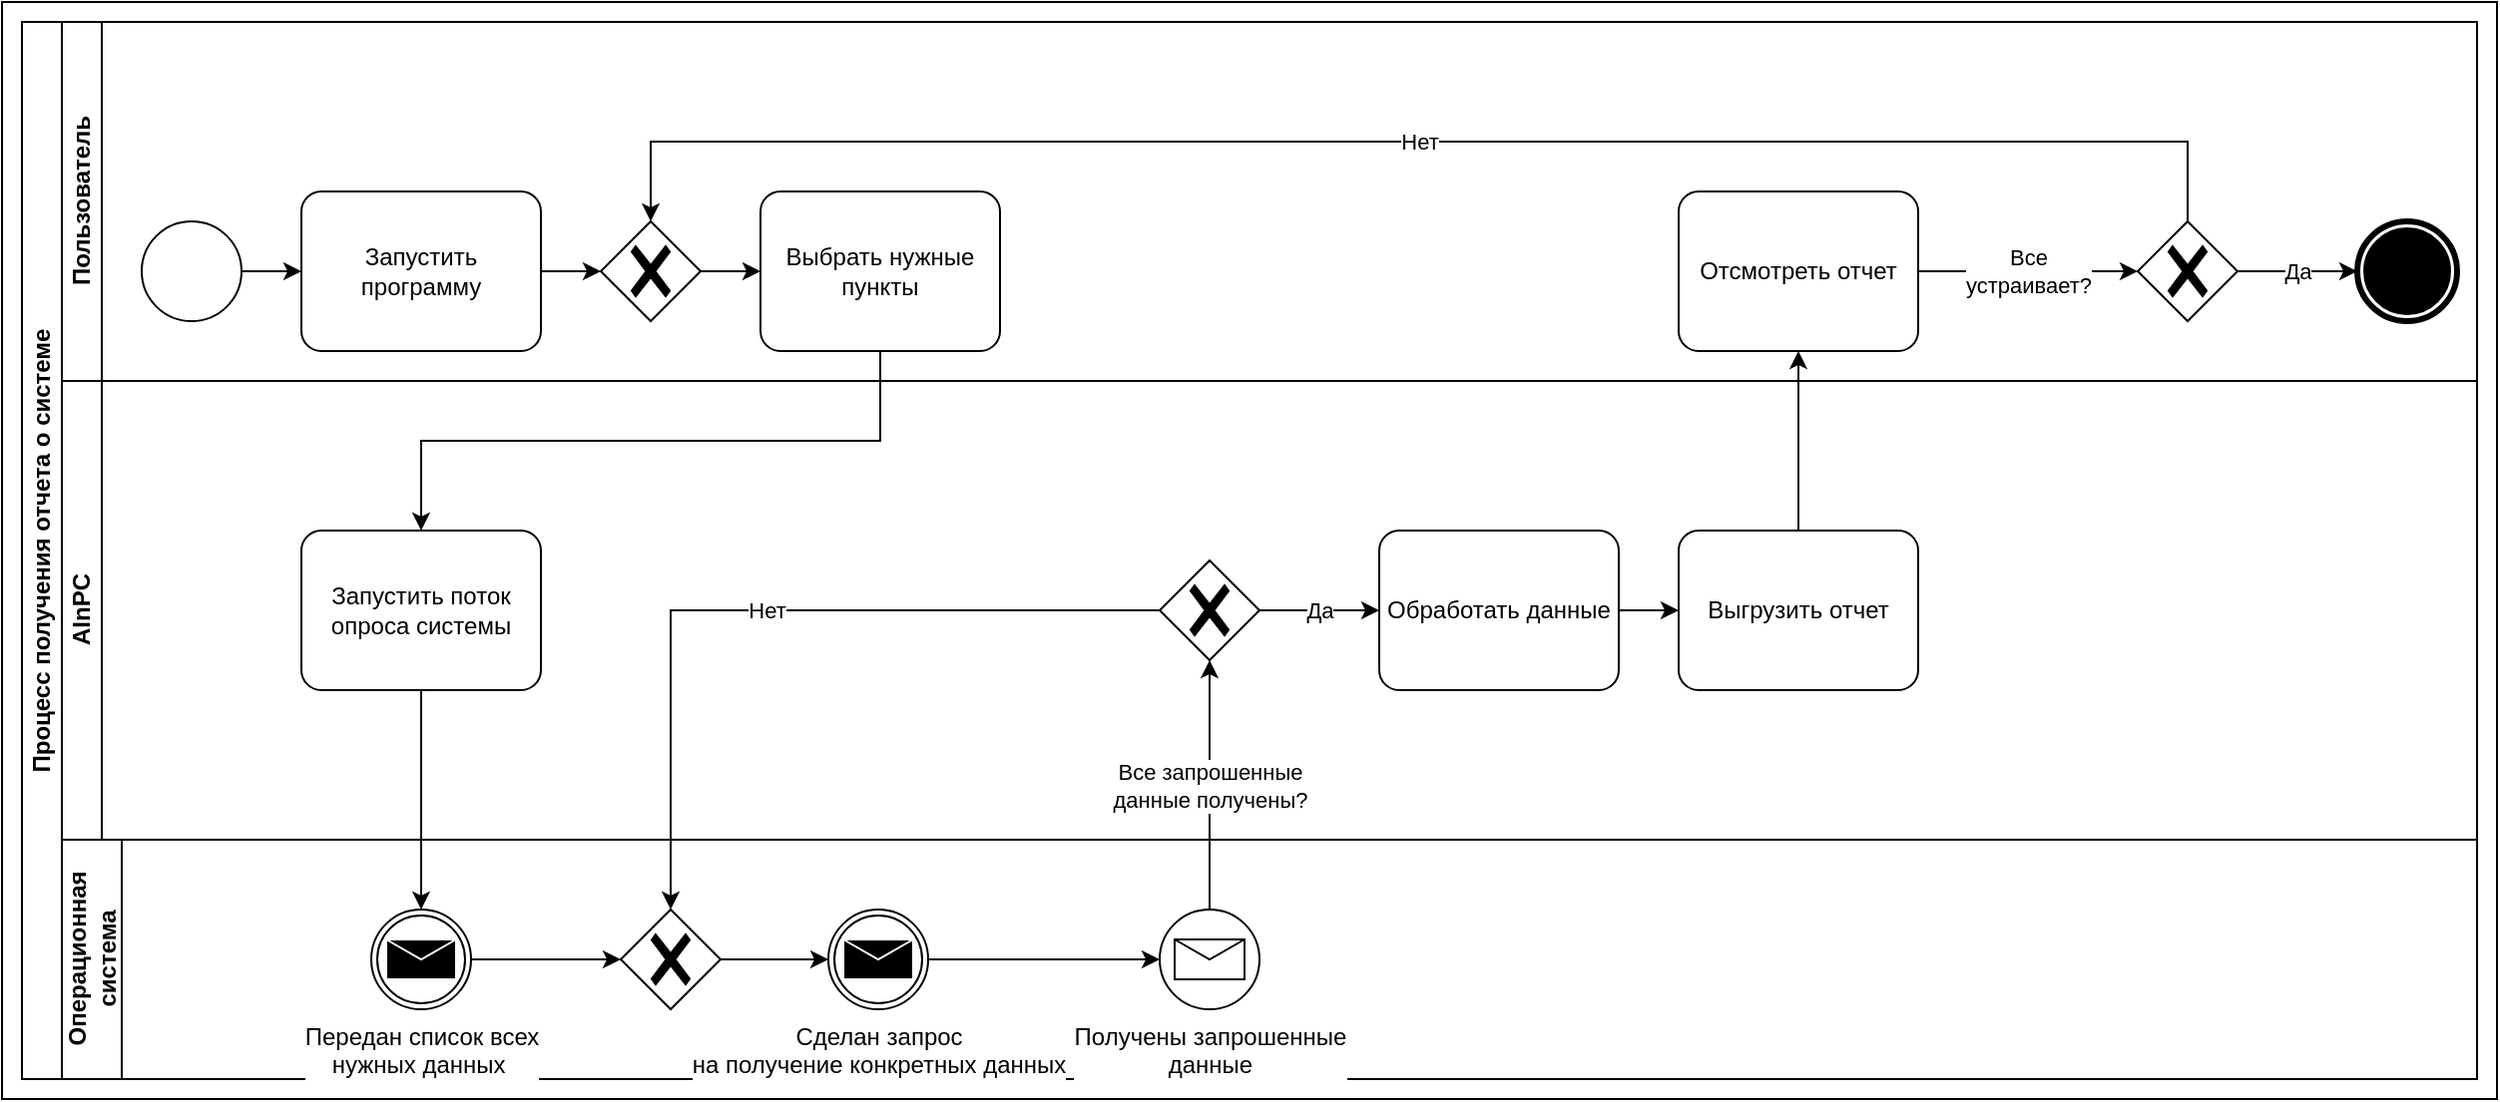 <mxfile version="23.1.5" type="device">
  <diagram name="Страница — 1" id="ldbGfHZ0eZPmSLidIe8T">
    <mxGraphModel dx="1710" dy="1153" grid="1" gridSize="10" guides="1" tooltips="1" connect="1" arrows="1" fold="1" page="1" pageScale="1" pageWidth="827" pageHeight="1169" math="0" shadow="0">
      <root>
        <mxCell id="0" />
        <mxCell id="1" parent="0" />
        <mxCell id="xImVlEGAfn_o48DZk_ja-41" value="" style="rounded=0;whiteSpace=wrap;html=1;" vertex="1" parent="1">
          <mxGeometry width="1250" height="550" as="geometry" />
        </mxCell>
        <mxCell id="xImVlEGAfn_o48DZk_ja-1" value="Процесс получения отчета о системе" style="swimlane;html=1;childLayout=stackLayout;resizeParent=1;resizeParentMax=0;horizontal=0;startSize=20;horizontalStack=0;whiteSpace=wrap;" vertex="1" parent="1">
          <mxGeometry x="10" y="10" width="1230" height="530" as="geometry" />
        </mxCell>
        <mxCell id="xImVlEGAfn_o48DZk_ja-2" value="Пользователь" style="swimlane;html=1;startSize=20;horizontal=0;" vertex="1" parent="xImVlEGAfn_o48DZk_ja-1">
          <mxGeometry x="20" width="1210" height="180" as="geometry" />
        </mxCell>
        <mxCell id="xImVlEGAfn_o48DZk_ja-9" style="edgeStyle=orthogonalEdgeStyle;rounded=0;orthogonalLoop=1;jettySize=auto;html=1;" edge="1" parent="xImVlEGAfn_o48DZk_ja-2" source="xImVlEGAfn_o48DZk_ja-5" target="xImVlEGAfn_o48DZk_ja-6">
          <mxGeometry relative="1" as="geometry" />
        </mxCell>
        <mxCell id="xImVlEGAfn_o48DZk_ja-5" value="" style="points=[[0.145,0.145,0],[0.5,0,0],[0.855,0.145,0],[1,0.5,0],[0.855,0.855,0],[0.5,1,0],[0.145,0.855,0],[0,0.5,0]];shape=mxgraph.bpmn.event;html=1;verticalLabelPosition=bottom;labelBackgroundColor=#ffffff;verticalAlign=top;align=center;perimeter=ellipsePerimeter;outlineConnect=0;aspect=fixed;outline=standard;symbol=general;" vertex="1" parent="xImVlEGAfn_o48DZk_ja-2">
          <mxGeometry x="40" y="100" width="50" height="50" as="geometry" />
        </mxCell>
        <mxCell id="xImVlEGAfn_o48DZk_ja-88" style="edgeStyle=orthogonalEdgeStyle;rounded=0;orthogonalLoop=1;jettySize=auto;html=1;" edge="1" parent="xImVlEGAfn_o48DZk_ja-2" source="xImVlEGAfn_o48DZk_ja-6" target="xImVlEGAfn_o48DZk_ja-87">
          <mxGeometry relative="1" as="geometry" />
        </mxCell>
        <mxCell id="xImVlEGAfn_o48DZk_ja-6" value="Запустить программу" style="points=[[0.25,0,0],[0.5,0,0],[0.75,0,0],[1,0.25,0],[1,0.5,0],[1,0.75,0],[0.75,1,0],[0.5,1,0],[0.25,1,0],[0,0.75,0],[0,0.5,0],[0,0.25,0]];shape=mxgraph.bpmn.task;whiteSpace=wrap;rectStyle=rounded;size=10;html=1;container=1;expand=0;collapsible=0;taskMarker=abstract;" vertex="1" parent="xImVlEGAfn_o48DZk_ja-2">
          <mxGeometry x="120" y="85" width="120" height="80" as="geometry" />
        </mxCell>
        <mxCell id="xImVlEGAfn_o48DZk_ja-20" value="" style="points=[[0.145,0.145,0],[0.5,0,0],[0.855,0.145,0],[1,0.5,0],[0.855,0.855,0],[0.5,1,0],[0.145,0.855,0],[0,0.5,0]];shape=mxgraph.bpmn.event;html=1;verticalLabelPosition=bottom;labelBackgroundColor=#ffffff;verticalAlign=top;align=center;perimeter=ellipsePerimeter;outlineConnect=0;aspect=fixed;outline=end;symbol=terminate;" vertex="1" parent="xImVlEGAfn_o48DZk_ja-2">
          <mxGeometry x="1150" y="100" width="50" height="50" as="geometry" />
        </mxCell>
        <mxCell id="xImVlEGAfn_o48DZk_ja-73" value="Выбрать нужные пункты" style="points=[[0.25,0,0],[0.5,0,0],[0.75,0,0],[1,0.25,0],[1,0.5,0],[1,0.75,0],[0.75,1,0],[0.5,1,0],[0.25,1,0],[0,0.75,0],[0,0.5,0],[0,0.25,0]];shape=mxgraph.bpmn.task;whiteSpace=wrap;rectStyle=rounded;size=10;html=1;container=1;expand=0;collapsible=0;taskMarker=abstract;" vertex="1" parent="xImVlEGAfn_o48DZk_ja-2">
          <mxGeometry x="350" y="85" width="120" height="80" as="geometry" />
        </mxCell>
        <mxCell id="xImVlEGAfn_o48DZk_ja-86" value="Все&lt;br&gt;устраивает?" style="edgeStyle=orthogonalEdgeStyle;rounded=0;orthogonalLoop=1;jettySize=auto;html=1;" edge="1" parent="xImVlEGAfn_o48DZk_ja-2" source="xImVlEGAfn_o48DZk_ja-82" target="xImVlEGAfn_o48DZk_ja-85">
          <mxGeometry relative="1" as="geometry" />
        </mxCell>
        <mxCell id="xImVlEGAfn_o48DZk_ja-82" value="Отсмотреть отчет" style="points=[[0.25,0,0],[0.5,0,0],[0.75,0,0],[1,0.25,0],[1,0.5,0],[1,0.75,0],[0.75,1,0],[0.5,1,0],[0.25,1,0],[0,0.75,0],[0,0.5,0],[0,0.25,0]];shape=mxgraph.bpmn.task;whiteSpace=wrap;rectStyle=rounded;size=10;html=1;container=1;expand=0;collapsible=0;taskMarker=abstract;" vertex="1" parent="xImVlEGAfn_o48DZk_ja-2">
          <mxGeometry x="810" y="85" width="120" height="80" as="geometry" />
        </mxCell>
        <mxCell id="xImVlEGAfn_o48DZk_ja-91" value="Да" style="edgeStyle=orthogonalEdgeStyle;rounded=0;orthogonalLoop=1;jettySize=auto;html=1;" edge="1" parent="xImVlEGAfn_o48DZk_ja-2" source="xImVlEGAfn_o48DZk_ja-85" target="xImVlEGAfn_o48DZk_ja-20">
          <mxGeometry relative="1" as="geometry" />
        </mxCell>
        <mxCell id="xImVlEGAfn_o48DZk_ja-85" value="" style="points=[[0.25,0.25,0],[0.5,0,0],[0.75,0.25,0],[1,0.5,0],[0.75,0.75,0],[0.5,1,0],[0.25,0.75,0],[0,0.5,0]];shape=mxgraph.bpmn.gateway2;html=1;verticalLabelPosition=bottom;labelBackgroundColor=#ffffff;verticalAlign=top;align=center;perimeter=rhombusPerimeter;outlineConnect=0;outline=none;symbol=none;gwType=exclusive;" vertex="1" parent="xImVlEGAfn_o48DZk_ja-2">
          <mxGeometry x="1040" y="100" width="50" height="50" as="geometry" />
        </mxCell>
        <mxCell id="xImVlEGAfn_o48DZk_ja-89" style="edgeStyle=orthogonalEdgeStyle;rounded=0;orthogonalLoop=1;jettySize=auto;html=1;" edge="1" parent="xImVlEGAfn_o48DZk_ja-2" source="xImVlEGAfn_o48DZk_ja-87" target="xImVlEGAfn_o48DZk_ja-73">
          <mxGeometry relative="1" as="geometry" />
        </mxCell>
        <mxCell id="xImVlEGAfn_o48DZk_ja-87" value="" style="points=[[0.25,0.25,0],[0.5,0,0],[0.75,0.25,0],[1,0.5,0],[0.75,0.75,0],[0.5,1,0],[0.25,0.75,0],[0,0.5,0]];shape=mxgraph.bpmn.gateway2;html=1;verticalLabelPosition=bottom;labelBackgroundColor=#ffffff;verticalAlign=top;align=center;perimeter=rhombusPerimeter;outlineConnect=0;outline=none;symbol=none;gwType=exclusive;" vertex="1" parent="xImVlEGAfn_o48DZk_ja-2">
          <mxGeometry x="270" y="100" width="50" height="50" as="geometry" />
        </mxCell>
        <mxCell id="xImVlEGAfn_o48DZk_ja-90" value="Нет" style="edgeStyle=orthogonalEdgeStyle;rounded=0;orthogonalLoop=1;jettySize=auto;html=1;entryX=0.5;entryY=0;entryDx=0;entryDy=0;entryPerimeter=0;exitX=0.5;exitY=0;exitDx=0;exitDy=0;exitPerimeter=0;" edge="1" parent="xImVlEGAfn_o48DZk_ja-2" source="xImVlEGAfn_o48DZk_ja-85" target="xImVlEGAfn_o48DZk_ja-87">
          <mxGeometry relative="1" as="geometry">
            <Array as="points">
              <mxPoint x="1065" y="60" />
              <mxPoint x="295" y="60" />
            </Array>
          </mxGeometry>
        </mxCell>
        <mxCell id="xImVlEGAfn_o48DZk_ja-3" value="AInPC" style="swimlane;html=1;startSize=20;horizontal=0;" vertex="1" parent="xImVlEGAfn_o48DZk_ja-1">
          <mxGeometry x="20" y="180" width="1210" height="230" as="geometry" />
        </mxCell>
        <mxCell id="xImVlEGAfn_o48DZk_ja-79" value="Да" style="edgeStyle=orthogonalEdgeStyle;rounded=0;orthogonalLoop=1;jettySize=auto;html=1;" edge="1" parent="xImVlEGAfn_o48DZk_ja-3" source="xImVlEGAfn_o48DZk_ja-59" target="xImVlEGAfn_o48DZk_ja-76">
          <mxGeometry relative="1" as="geometry" />
        </mxCell>
        <mxCell id="xImVlEGAfn_o48DZk_ja-59" value="" style="points=[[0.25,0.25,0],[0.5,0,0],[0.75,0.25,0],[1,0.5,0],[0.75,0.75,0],[0.5,1,0],[0.25,0.75,0],[0,0.5,0]];shape=mxgraph.bpmn.gateway2;html=1;verticalLabelPosition=bottom;labelBackgroundColor=#ffffff;verticalAlign=top;align=center;perimeter=rhombusPerimeter;outlineConnect=0;outline=none;symbol=none;gwType=exclusive;" vertex="1" parent="xImVlEGAfn_o48DZk_ja-3">
          <mxGeometry x="550" y="90" width="50" height="50" as="geometry" />
        </mxCell>
        <mxCell id="xImVlEGAfn_o48DZk_ja-67" value="Запустить поток опроса системы" style="points=[[0.25,0,0],[0.5,0,0],[0.75,0,0],[1,0.25,0],[1,0.5,0],[1,0.75,0],[0.75,1,0],[0.5,1,0],[0.25,1,0],[0,0.75,0],[0,0.5,0],[0,0.25,0]];shape=mxgraph.bpmn.task;whiteSpace=wrap;rectStyle=rounded;size=10;html=1;container=1;expand=0;collapsible=0;taskMarker=abstract;" vertex="1" parent="xImVlEGAfn_o48DZk_ja-3">
          <mxGeometry x="120" y="75" width="120" height="80" as="geometry" />
        </mxCell>
        <mxCell id="xImVlEGAfn_o48DZk_ja-81" style="edgeStyle=orthogonalEdgeStyle;rounded=0;orthogonalLoop=1;jettySize=auto;html=1;" edge="1" parent="xImVlEGAfn_o48DZk_ja-3" source="xImVlEGAfn_o48DZk_ja-76" target="xImVlEGAfn_o48DZk_ja-80">
          <mxGeometry relative="1" as="geometry" />
        </mxCell>
        <mxCell id="xImVlEGAfn_o48DZk_ja-76" value="Обработать данные" style="points=[[0.25,0,0],[0.5,0,0],[0.75,0,0],[1,0.25,0],[1,0.5,0],[1,0.75,0],[0.75,1,0],[0.5,1,0],[0.25,1,0],[0,0.75,0],[0,0.5,0],[0,0.25,0]];shape=mxgraph.bpmn.task;whiteSpace=wrap;rectStyle=rounded;size=10;html=1;container=1;expand=0;collapsible=0;taskMarker=abstract;" vertex="1" parent="xImVlEGAfn_o48DZk_ja-3">
          <mxGeometry x="660" y="75" width="120" height="80" as="geometry" />
        </mxCell>
        <mxCell id="xImVlEGAfn_o48DZk_ja-80" value="Выгрузить отчет" style="points=[[0.25,0,0],[0.5,0,0],[0.75,0,0],[1,0.25,0],[1,0.5,0],[1,0.75,0],[0.75,1,0],[0.5,1,0],[0.25,1,0],[0,0.75,0],[0,0.5,0],[0,0.25,0]];shape=mxgraph.bpmn.task;whiteSpace=wrap;rectStyle=rounded;size=10;html=1;container=1;expand=0;collapsible=0;taskMarker=abstract;" vertex="1" parent="xImVlEGAfn_o48DZk_ja-3">
          <mxGeometry x="810" y="75" width="120" height="80" as="geometry" />
        </mxCell>
        <mxCell id="xImVlEGAfn_o48DZk_ja-4" value="Операционная&lt;br&gt;система" style="swimlane;html=1;startSize=30;horizontal=0;" vertex="1" parent="xImVlEGAfn_o48DZk_ja-1">
          <mxGeometry x="20" y="410" width="1210" height="120" as="geometry" />
        </mxCell>
        <mxCell id="xImVlEGAfn_o48DZk_ja-63" style="edgeStyle=orthogonalEdgeStyle;rounded=0;orthogonalLoop=1;jettySize=auto;html=1;" edge="1" parent="xImVlEGAfn_o48DZk_ja-4" source="xImVlEGAfn_o48DZk_ja-55" target="xImVlEGAfn_o48DZk_ja-62">
          <mxGeometry relative="1" as="geometry" />
        </mxCell>
        <mxCell id="xImVlEGAfn_o48DZk_ja-55" value="" style="points=[[0.25,0.25,0],[0.5,0,0],[0.75,0.25,0],[1,0.5,0],[0.75,0.75,0],[0.5,1,0],[0.25,0.75,0],[0,0.5,0]];shape=mxgraph.bpmn.gateway2;html=1;verticalLabelPosition=bottom;labelBackgroundColor=#ffffff;verticalAlign=top;align=center;perimeter=rhombusPerimeter;outlineConnect=0;outline=none;symbol=none;gwType=exclusive;" vertex="1" parent="xImVlEGAfn_o48DZk_ja-4">
          <mxGeometry x="280" y="35" width="50" height="50" as="geometry" />
        </mxCell>
        <mxCell id="xImVlEGAfn_o48DZk_ja-57" value="Получены запрошенные&lt;br&gt;данные" style="points=[[0.145,0.145,0],[0.5,0,0],[0.855,0.145,0],[1,0.5,0],[0.855,0.855,0],[0.5,1,0],[0.145,0.855,0],[0,0.5,0]];shape=mxgraph.bpmn.event;html=1;verticalLabelPosition=bottom;labelBackgroundColor=#ffffff;verticalAlign=top;align=center;perimeter=ellipsePerimeter;outlineConnect=0;aspect=fixed;outline=standard;symbol=message;" vertex="1" parent="xImVlEGAfn_o48DZk_ja-4">
          <mxGeometry x="550" y="35" width="50" height="50" as="geometry" />
        </mxCell>
        <mxCell id="xImVlEGAfn_o48DZk_ja-64" style="edgeStyle=orthogonalEdgeStyle;rounded=0;orthogonalLoop=1;jettySize=auto;html=1;" edge="1" parent="xImVlEGAfn_o48DZk_ja-4" source="xImVlEGAfn_o48DZk_ja-62" target="xImVlEGAfn_o48DZk_ja-57">
          <mxGeometry relative="1" as="geometry" />
        </mxCell>
        <mxCell id="xImVlEGAfn_o48DZk_ja-62" value="Сделан запрос&lt;br&gt;на получение конкретных данных" style="points=[[0.145,0.145,0],[0.5,0,0],[0.855,0.145,0],[1,0.5,0],[0.855,0.855,0],[0.5,1,0],[0.145,0.855,0],[0,0.5,0]];shape=mxgraph.bpmn.event;html=1;verticalLabelPosition=bottom;labelBackgroundColor=#ffffff;verticalAlign=top;align=center;perimeter=ellipsePerimeter;outlineConnect=0;aspect=fixed;outline=throwing;symbol=message;" vertex="1" parent="xImVlEGAfn_o48DZk_ja-4">
          <mxGeometry x="384" y="35" width="50" height="50" as="geometry" />
        </mxCell>
        <mxCell id="xImVlEGAfn_o48DZk_ja-72" style="edgeStyle=orthogonalEdgeStyle;rounded=0;orthogonalLoop=1;jettySize=auto;html=1;" edge="1" parent="xImVlEGAfn_o48DZk_ja-4" source="xImVlEGAfn_o48DZk_ja-70" target="xImVlEGAfn_o48DZk_ja-55">
          <mxGeometry relative="1" as="geometry" />
        </mxCell>
        <mxCell id="xImVlEGAfn_o48DZk_ja-70" value="Передан список всех&lt;br&gt;нужных данных&amp;nbsp;" style="points=[[0.145,0.145,0],[0.5,0,0],[0.855,0.145,0],[1,0.5,0],[0.855,0.855,0],[0.5,1,0],[0.145,0.855,0],[0,0.5,0]];shape=mxgraph.bpmn.event;html=1;verticalLabelPosition=bottom;labelBackgroundColor=#ffffff;verticalAlign=top;align=center;perimeter=ellipsePerimeter;outlineConnect=0;aspect=fixed;outline=throwing;symbol=message;" vertex="1" parent="xImVlEGAfn_o48DZk_ja-4">
          <mxGeometry x="155" y="35" width="50" height="50" as="geometry" />
        </mxCell>
        <mxCell id="xImVlEGAfn_o48DZk_ja-60" value="Все запрошенные&lt;br&gt;данные получены?" style="edgeStyle=orthogonalEdgeStyle;rounded=0;orthogonalLoop=1;jettySize=auto;html=1;" edge="1" parent="xImVlEGAfn_o48DZk_ja-1" source="xImVlEGAfn_o48DZk_ja-57" target="xImVlEGAfn_o48DZk_ja-59">
          <mxGeometry relative="1" as="geometry" />
        </mxCell>
        <mxCell id="xImVlEGAfn_o48DZk_ja-61" value="Нет" style="edgeStyle=orthogonalEdgeStyle;rounded=0;orthogonalLoop=1;jettySize=auto;html=1;" edge="1" parent="xImVlEGAfn_o48DZk_ja-1" source="xImVlEGAfn_o48DZk_ja-59" target="xImVlEGAfn_o48DZk_ja-55">
          <mxGeometry relative="1" as="geometry" />
        </mxCell>
        <mxCell id="xImVlEGAfn_o48DZk_ja-71" style="edgeStyle=orthogonalEdgeStyle;rounded=0;orthogonalLoop=1;jettySize=auto;html=1;" edge="1" parent="xImVlEGAfn_o48DZk_ja-1" source="xImVlEGAfn_o48DZk_ja-67" target="xImVlEGAfn_o48DZk_ja-70">
          <mxGeometry relative="1" as="geometry" />
        </mxCell>
        <mxCell id="xImVlEGAfn_o48DZk_ja-75" style="edgeStyle=orthogonalEdgeStyle;rounded=0;orthogonalLoop=1;jettySize=auto;html=1;exitX=0.5;exitY=1;exitDx=0;exitDy=0;exitPerimeter=0;" edge="1" parent="xImVlEGAfn_o48DZk_ja-1" source="xImVlEGAfn_o48DZk_ja-73" target="xImVlEGAfn_o48DZk_ja-67">
          <mxGeometry relative="1" as="geometry">
            <Array as="points">
              <mxPoint x="430" y="210" />
              <mxPoint x="200" y="210" />
            </Array>
          </mxGeometry>
        </mxCell>
        <mxCell id="xImVlEGAfn_o48DZk_ja-84" style="edgeStyle=orthogonalEdgeStyle;rounded=0;orthogonalLoop=1;jettySize=auto;html=1;" edge="1" parent="xImVlEGAfn_o48DZk_ja-1" source="xImVlEGAfn_o48DZk_ja-80" target="xImVlEGAfn_o48DZk_ja-82">
          <mxGeometry relative="1" as="geometry" />
        </mxCell>
      </root>
    </mxGraphModel>
  </diagram>
</mxfile>
